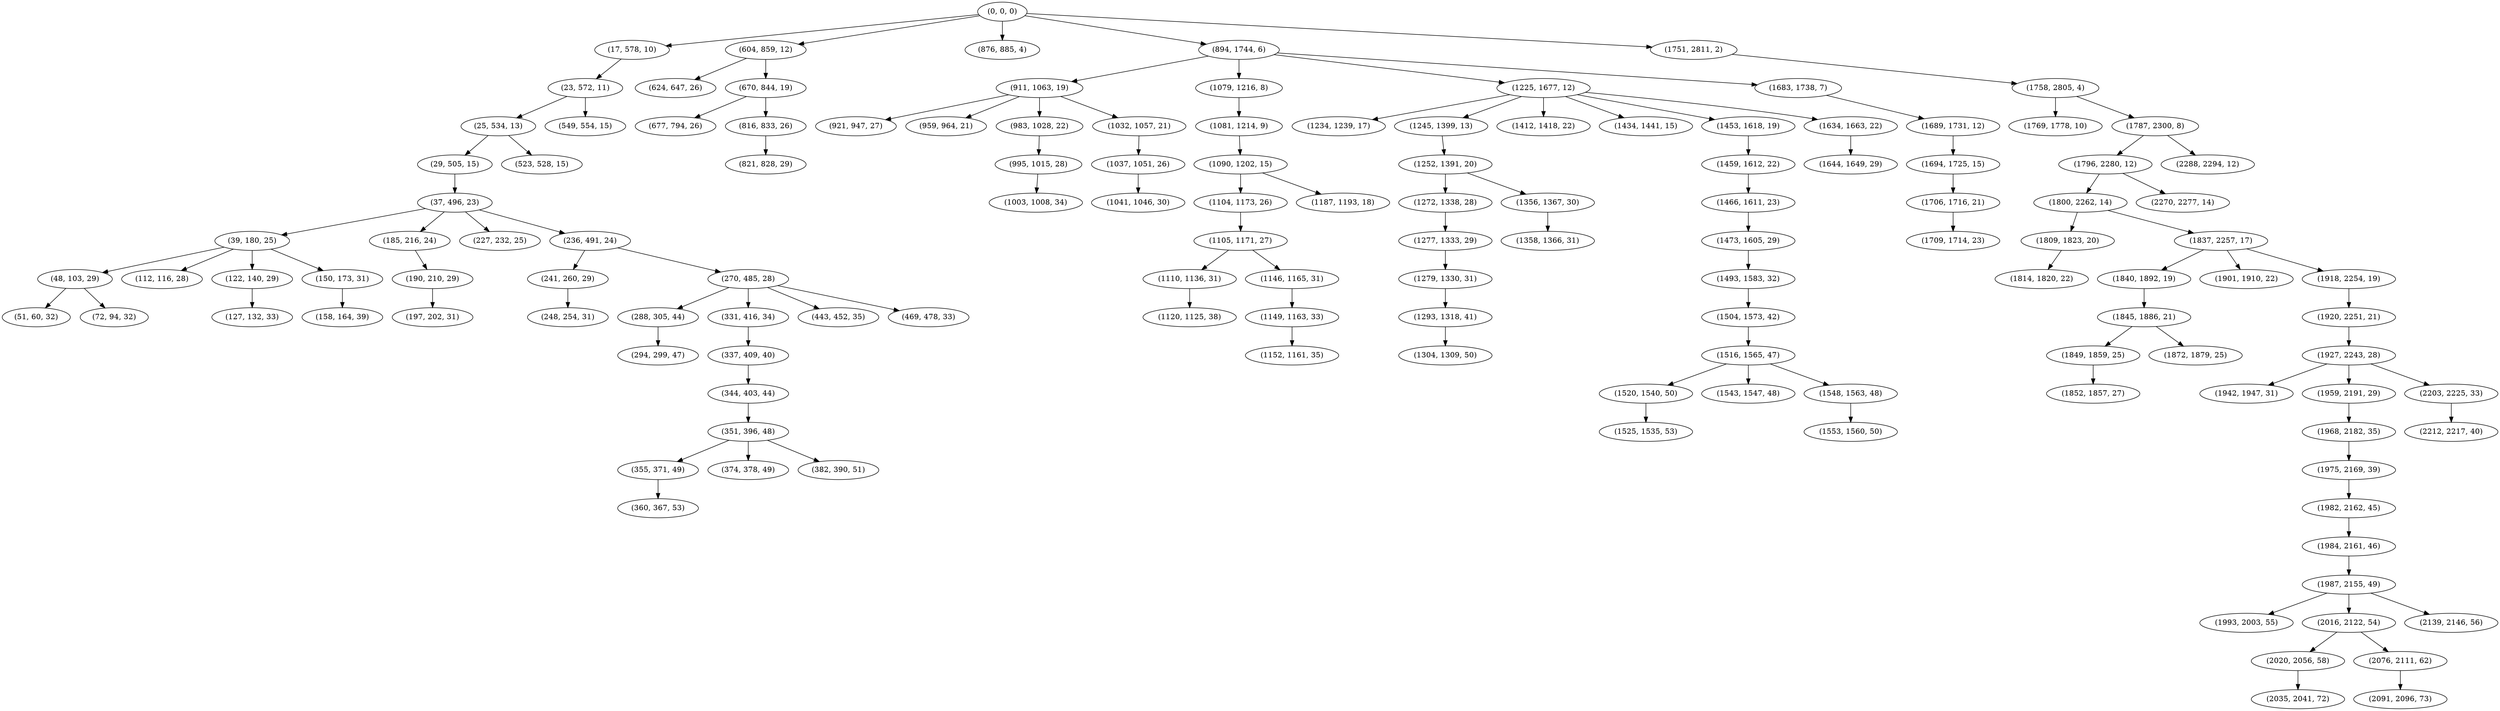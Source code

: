 digraph tree {
    "(0, 0, 0)";
    "(17, 578, 10)";
    "(23, 572, 11)";
    "(25, 534, 13)";
    "(29, 505, 15)";
    "(37, 496, 23)";
    "(39, 180, 25)";
    "(48, 103, 29)";
    "(51, 60, 32)";
    "(72, 94, 32)";
    "(112, 116, 28)";
    "(122, 140, 29)";
    "(127, 132, 33)";
    "(150, 173, 31)";
    "(158, 164, 39)";
    "(185, 216, 24)";
    "(190, 210, 29)";
    "(197, 202, 31)";
    "(227, 232, 25)";
    "(236, 491, 24)";
    "(241, 260, 29)";
    "(248, 254, 31)";
    "(270, 485, 28)";
    "(288, 305, 44)";
    "(294, 299, 47)";
    "(331, 416, 34)";
    "(337, 409, 40)";
    "(344, 403, 44)";
    "(351, 396, 48)";
    "(355, 371, 49)";
    "(360, 367, 53)";
    "(374, 378, 49)";
    "(382, 390, 51)";
    "(443, 452, 35)";
    "(469, 478, 33)";
    "(523, 528, 15)";
    "(549, 554, 15)";
    "(604, 859, 12)";
    "(624, 647, 26)";
    "(670, 844, 19)";
    "(677, 794, 26)";
    "(816, 833, 26)";
    "(821, 828, 29)";
    "(876, 885, 4)";
    "(894, 1744, 6)";
    "(911, 1063, 19)";
    "(921, 947, 27)";
    "(959, 964, 21)";
    "(983, 1028, 22)";
    "(995, 1015, 28)";
    "(1003, 1008, 34)";
    "(1032, 1057, 21)";
    "(1037, 1051, 26)";
    "(1041, 1046, 30)";
    "(1079, 1216, 8)";
    "(1081, 1214, 9)";
    "(1090, 1202, 15)";
    "(1104, 1173, 26)";
    "(1105, 1171, 27)";
    "(1110, 1136, 31)";
    "(1120, 1125, 38)";
    "(1146, 1165, 31)";
    "(1149, 1163, 33)";
    "(1152, 1161, 35)";
    "(1187, 1193, 18)";
    "(1225, 1677, 12)";
    "(1234, 1239, 17)";
    "(1245, 1399, 13)";
    "(1252, 1391, 20)";
    "(1272, 1338, 28)";
    "(1277, 1333, 29)";
    "(1279, 1330, 31)";
    "(1293, 1318, 41)";
    "(1304, 1309, 50)";
    "(1356, 1367, 30)";
    "(1358, 1366, 31)";
    "(1412, 1418, 22)";
    "(1434, 1441, 15)";
    "(1453, 1618, 19)";
    "(1459, 1612, 22)";
    "(1466, 1611, 23)";
    "(1473, 1605, 29)";
    "(1493, 1583, 32)";
    "(1504, 1573, 42)";
    "(1516, 1565, 47)";
    "(1520, 1540, 50)";
    "(1525, 1535, 53)";
    "(1543, 1547, 48)";
    "(1548, 1563, 48)";
    "(1553, 1560, 50)";
    "(1634, 1663, 22)";
    "(1644, 1649, 29)";
    "(1683, 1738, 7)";
    "(1689, 1731, 12)";
    "(1694, 1725, 15)";
    "(1706, 1716, 21)";
    "(1709, 1714, 23)";
    "(1751, 2811, 2)";
    "(1758, 2805, 4)";
    "(1769, 1778, 10)";
    "(1787, 2300, 8)";
    "(1796, 2280, 12)";
    "(1800, 2262, 14)";
    "(1809, 1823, 20)";
    "(1814, 1820, 22)";
    "(1837, 2257, 17)";
    "(1840, 1892, 19)";
    "(1845, 1886, 21)";
    "(1849, 1859, 25)";
    "(1852, 1857, 27)";
    "(1872, 1879, 25)";
    "(1901, 1910, 22)";
    "(1918, 2254, 19)";
    "(1920, 2251, 21)";
    "(1927, 2243, 28)";
    "(1942, 1947, 31)";
    "(1959, 2191, 29)";
    "(1968, 2182, 35)";
    "(1975, 2169, 39)";
    "(1982, 2162, 45)";
    "(1984, 2161, 46)";
    "(1987, 2155, 49)";
    "(1993, 2003, 55)";
    "(2016, 2122, 54)";
    "(2020, 2056, 58)";
    "(2035, 2041, 72)";
    "(2076, 2111, 62)";
    "(2091, 2096, 73)";
    "(2139, 2146, 56)";
    "(2203, 2225, 33)";
    "(2212, 2217, 40)";
    "(2270, 2277, 14)";
    "(2288, 2294, 12)";
    "(0, 0, 0)" -> "(17, 578, 10)";
    "(0, 0, 0)" -> "(604, 859, 12)";
    "(0, 0, 0)" -> "(876, 885, 4)";
    "(0, 0, 0)" -> "(894, 1744, 6)";
    "(0, 0, 0)" -> "(1751, 2811, 2)";
    "(17, 578, 10)" -> "(23, 572, 11)";
    "(23, 572, 11)" -> "(25, 534, 13)";
    "(23, 572, 11)" -> "(549, 554, 15)";
    "(25, 534, 13)" -> "(29, 505, 15)";
    "(25, 534, 13)" -> "(523, 528, 15)";
    "(29, 505, 15)" -> "(37, 496, 23)";
    "(37, 496, 23)" -> "(39, 180, 25)";
    "(37, 496, 23)" -> "(185, 216, 24)";
    "(37, 496, 23)" -> "(227, 232, 25)";
    "(37, 496, 23)" -> "(236, 491, 24)";
    "(39, 180, 25)" -> "(48, 103, 29)";
    "(39, 180, 25)" -> "(112, 116, 28)";
    "(39, 180, 25)" -> "(122, 140, 29)";
    "(39, 180, 25)" -> "(150, 173, 31)";
    "(48, 103, 29)" -> "(51, 60, 32)";
    "(48, 103, 29)" -> "(72, 94, 32)";
    "(122, 140, 29)" -> "(127, 132, 33)";
    "(150, 173, 31)" -> "(158, 164, 39)";
    "(185, 216, 24)" -> "(190, 210, 29)";
    "(190, 210, 29)" -> "(197, 202, 31)";
    "(236, 491, 24)" -> "(241, 260, 29)";
    "(236, 491, 24)" -> "(270, 485, 28)";
    "(241, 260, 29)" -> "(248, 254, 31)";
    "(270, 485, 28)" -> "(288, 305, 44)";
    "(270, 485, 28)" -> "(331, 416, 34)";
    "(270, 485, 28)" -> "(443, 452, 35)";
    "(270, 485, 28)" -> "(469, 478, 33)";
    "(288, 305, 44)" -> "(294, 299, 47)";
    "(331, 416, 34)" -> "(337, 409, 40)";
    "(337, 409, 40)" -> "(344, 403, 44)";
    "(344, 403, 44)" -> "(351, 396, 48)";
    "(351, 396, 48)" -> "(355, 371, 49)";
    "(351, 396, 48)" -> "(374, 378, 49)";
    "(351, 396, 48)" -> "(382, 390, 51)";
    "(355, 371, 49)" -> "(360, 367, 53)";
    "(604, 859, 12)" -> "(624, 647, 26)";
    "(604, 859, 12)" -> "(670, 844, 19)";
    "(670, 844, 19)" -> "(677, 794, 26)";
    "(670, 844, 19)" -> "(816, 833, 26)";
    "(816, 833, 26)" -> "(821, 828, 29)";
    "(894, 1744, 6)" -> "(911, 1063, 19)";
    "(894, 1744, 6)" -> "(1079, 1216, 8)";
    "(894, 1744, 6)" -> "(1225, 1677, 12)";
    "(894, 1744, 6)" -> "(1683, 1738, 7)";
    "(911, 1063, 19)" -> "(921, 947, 27)";
    "(911, 1063, 19)" -> "(959, 964, 21)";
    "(911, 1063, 19)" -> "(983, 1028, 22)";
    "(911, 1063, 19)" -> "(1032, 1057, 21)";
    "(983, 1028, 22)" -> "(995, 1015, 28)";
    "(995, 1015, 28)" -> "(1003, 1008, 34)";
    "(1032, 1057, 21)" -> "(1037, 1051, 26)";
    "(1037, 1051, 26)" -> "(1041, 1046, 30)";
    "(1079, 1216, 8)" -> "(1081, 1214, 9)";
    "(1081, 1214, 9)" -> "(1090, 1202, 15)";
    "(1090, 1202, 15)" -> "(1104, 1173, 26)";
    "(1090, 1202, 15)" -> "(1187, 1193, 18)";
    "(1104, 1173, 26)" -> "(1105, 1171, 27)";
    "(1105, 1171, 27)" -> "(1110, 1136, 31)";
    "(1105, 1171, 27)" -> "(1146, 1165, 31)";
    "(1110, 1136, 31)" -> "(1120, 1125, 38)";
    "(1146, 1165, 31)" -> "(1149, 1163, 33)";
    "(1149, 1163, 33)" -> "(1152, 1161, 35)";
    "(1225, 1677, 12)" -> "(1234, 1239, 17)";
    "(1225, 1677, 12)" -> "(1245, 1399, 13)";
    "(1225, 1677, 12)" -> "(1412, 1418, 22)";
    "(1225, 1677, 12)" -> "(1434, 1441, 15)";
    "(1225, 1677, 12)" -> "(1453, 1618, 19)";
    "(1225, 1677, 12)" -> "(1634, 1663, 22)";
    "(1245, 1399, 13)" -> "(1252, 1391, 20)";
    "(1252, 1391, 20)" -> "(1272, 1338, 28)";
    "(1252, 1391, 20)" -> "(1356, 1367, 30)";
    "(1272, 1338, 28)" -> "(1277, 1333, 29)";
    "(1277, 1333, 29)" -> "(1279, 1330, 31)";
    "(1279, 1330, 31)" -> "(1293, 1318, 41)";
    "(1293, 1318, 41)" -> "(1304, 1309, 50)";
    "(1356, 1367, 30)" -> "(1358, 1366, 31)";
    "(1453, 1618, 19)" -> "(1459, 1612, 22)";
    "(1459, 1612, 22)" -> "(1466, 1611, 23)";
    "(1466, 1611, 23)" -> "(1473, 1605, 29)";
    "(1473, 1605, 29)" -> "(1493, 1583, 32)";
    "(1493, 1583, 32)" -> "(1504, 1573, 42)";
    "(1504, 1573, 42)" -> "(1516, 1565, 47)";
    "(1516, 1565, 47)" -> "(1520, 1540, 50)";
    "(1516, 1565, 47)" -> "(1543, 1547, 48)";
    "(1516, 1565, 47)" -> "(1548, 1563, 48)";
    "(1520, 1540, 50)" -> "(1525, 1535, 53)";
    "(1548, 1563, 48)" -> "(1553, 1560, 50)";
    "(1634, 1663, 22)" -> "(1644, 1649, 29)";
    "(1683, 1738, 7)" -> "(1689, 1731, 12)";
    "(1689, 1731, 12)" -> "(1694, 1725, 15)";
    "(1694, 1725, 15)" -> "(1706, 1716, 21)";
    "(1706, 1716, 21)" -> "(1709, 1714, 23)";
    "(1751, 2811, 2)" -> "(1758, 2805, 4)";
    "(1758, 2805, 4)" -> "(1769, 1778, 10)";
    "(1758, 2805, 4)" -> "(1787, 2300, 8)";
    "(1787, 2300, 8)" -> "(1796, 2280, 12)";
    "(1787, 2300, 8)" -> "(2288, 2294, 12)";
    "(1796, 2280, 12)" -> "(1800, 2262, 14)";
    "(1796, 2280, 12)" -> "(2270, 2277, 14)";
    "(1800, 2262, 14)" -> "(1809, 1823, 20)";
    "(1800, 2262, 14)" -> "(1837, 2257, 17)";
    "(1809, 1823, 20)" -> "(1814, 1820, 22)";
    "(1837, 2257, 17)" -> "(1840, 1892, 19)";
    "(1837, 2257, 17)" -> "(1901, 1910, 22)";
    "(1837, 2257, 17)" -> "(1918, 2254, 19)";
    "(1840, 1892, 19)" -> "(1845, 1886, 21)";
    "(1845, 1886, 21)" -> "(1849, 1859, 25)";
    "(1845, 1886, 21)" -> "(1872, 1879, 25)";
    "(1849, 1859, 25)" -> "(1852, 1857, 27)";
    "(1918, 2254, 19)" -> "(1920, 2251, 21)";
    "(1920, 2251, 21)" -> "(1927, 2243, 28)";
    "(1927, 2243, 28)" -> "(1942, 1947, 31)";
    "(1927, 2243, 28)" -> "(1959, 2191, 29)";
    "(1927, 2243, 28)" -> "(2203, 2225, 33)";
    "(1959, 2191, 29)" -> "(1968, 2182, 35)";
    "(1968, 2182, 35)" -> "(1975, 2169, 39)";
    "(1975, 2169, 39)" -> "(1982, 2162, 45)";
    "(1982, 2162, 45)" -> "(1984, 2161, 46)";
    "(1984, 2161, 46)" -> "(1987, 2155, 49)";
    "(1987, 2155, 49)" -> "(1993, 2003, 55)";
    "(1987, 2155, 49)" -> "(2016, 2122, 54)";
    "(1987, 2155, 49)" -> "(2139, 2146, 56)";
    "(2016, 2122, 54)" -> "(2020, 2056, 58)";
    "(2016, 2122, 54)" -> "(2076, 2111, 62)";
    "(2020, 2056, 58)" -> "(2035, 2041, 72)";
    "(2076, 2111, 62)" -> "(2091, 2096, 73)";
    "(2203, 2225, 33)" -> "(2212, 2217, 40)";
}
